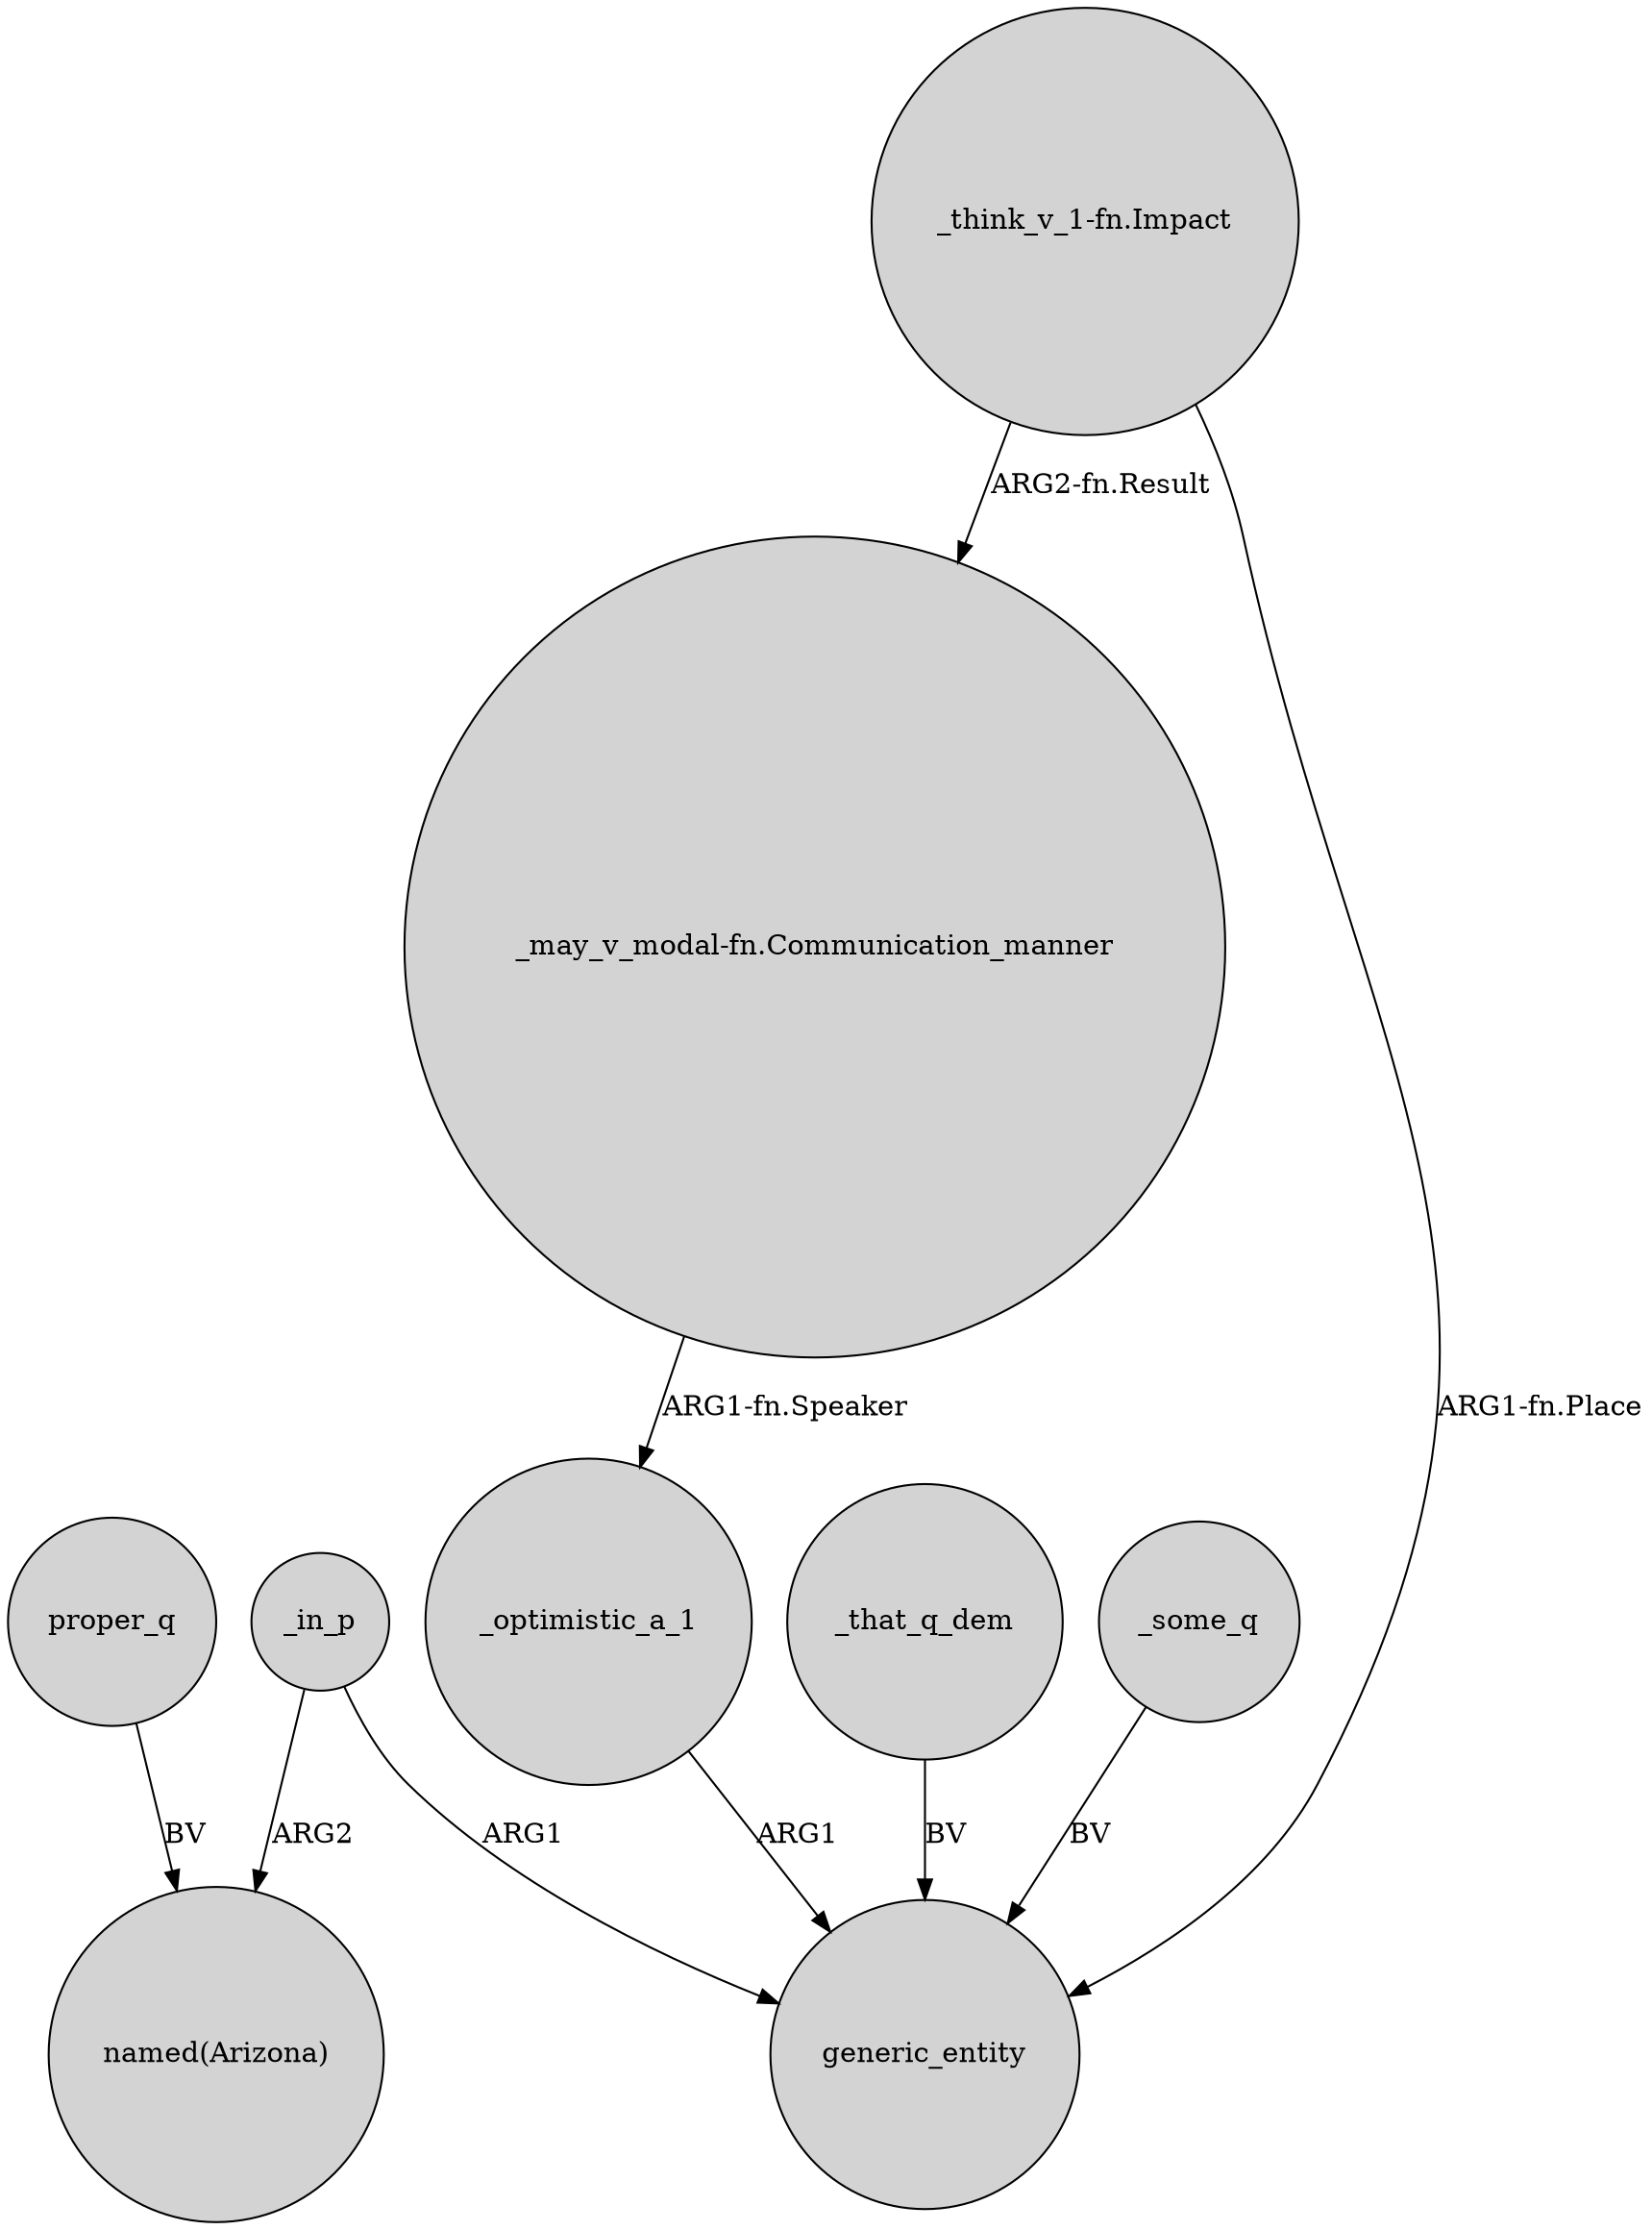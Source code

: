 digraph {
	node [shape=circle style=filled]
	_in_p -> "named(Arizona)" [label=ARG2]
	proper_q -> "named(Arizona)" [label=BV]
	_optimistic_a_1 -> generic_entity [label=ARG1]
	"_may_v_modal-fn.Communication_manner" -> _optimistic_a_1 [label="ARG1-fn.Speaker"]
	"_think_v_1-fn.Impact" -> "_may_v_modal-fn.Communication_manner" [label="ARG2-fn.Result"]
	_that_q_dem -> generic_entity [label=BV]
	_in_p -> generic_entity [label=ARG1]
	_some_q -> generic_entity [label=BV]
	"_think_v_1-fn.Impact" -> generic_entity [label="ARG1-fn.Place"]
}
